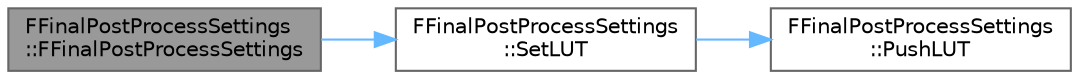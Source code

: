 digraph "FFinalPostProcessSettings::FFinalPostProcessSettings"
{
 // INTERACTIVE_SVG=YES
 // LATEX_PDF_SIZE
  bgcolor="transparent";
  edge [fontname=Helvetica,fontsize=10,labelfontname=Helvetica,labelfontsize=10];
  node [fontname=Helvetica,fontsize=10,shape=box,height=0.2,width=0.4];
  rankdir="LR";
  Node1 [id="Node000001",label="FFinalPostProcessSettings\l::FFinalPostProcessSettings",height=0.2,width=0.4,color="gray40", fillcolor="grey60", style="filled", fontcolor="black",tooltip=" "];
  Node1 -> Node2 [id="edge1_Node000001_Node000002",color="steelblue1",style="solid",tooltip=" "];
  Node2 [id="Node000002",label="FFinalPostProcessSettings\l::SetLUT",height=0.2,width=0.4,color="grey40", fillcolor="white", style="filled",URL="$d0/db0/classFFinalPostProcessSettings.html#a3e3bb04643a98c2dabbfc8f814a22f44",tooltip=" "];
  Node2 -> Node3 [id="edge2_Node000002_Node000003",color="steelblue1",style="solid",tooltip=" "];
  Node3 [id="Node000003",label="FFinalPostProcessSettings\l::PushLUT",height=0.2,width=0.4,color="grey40", fillcolor="white", style="filled",URL="$d0/db0/classFFinalPostProcessSettings.html#a71694ec68c4c9be7f285f84d5466c798",tooltip="add a LUT(look up table) to the ones that are blended together"];
}
